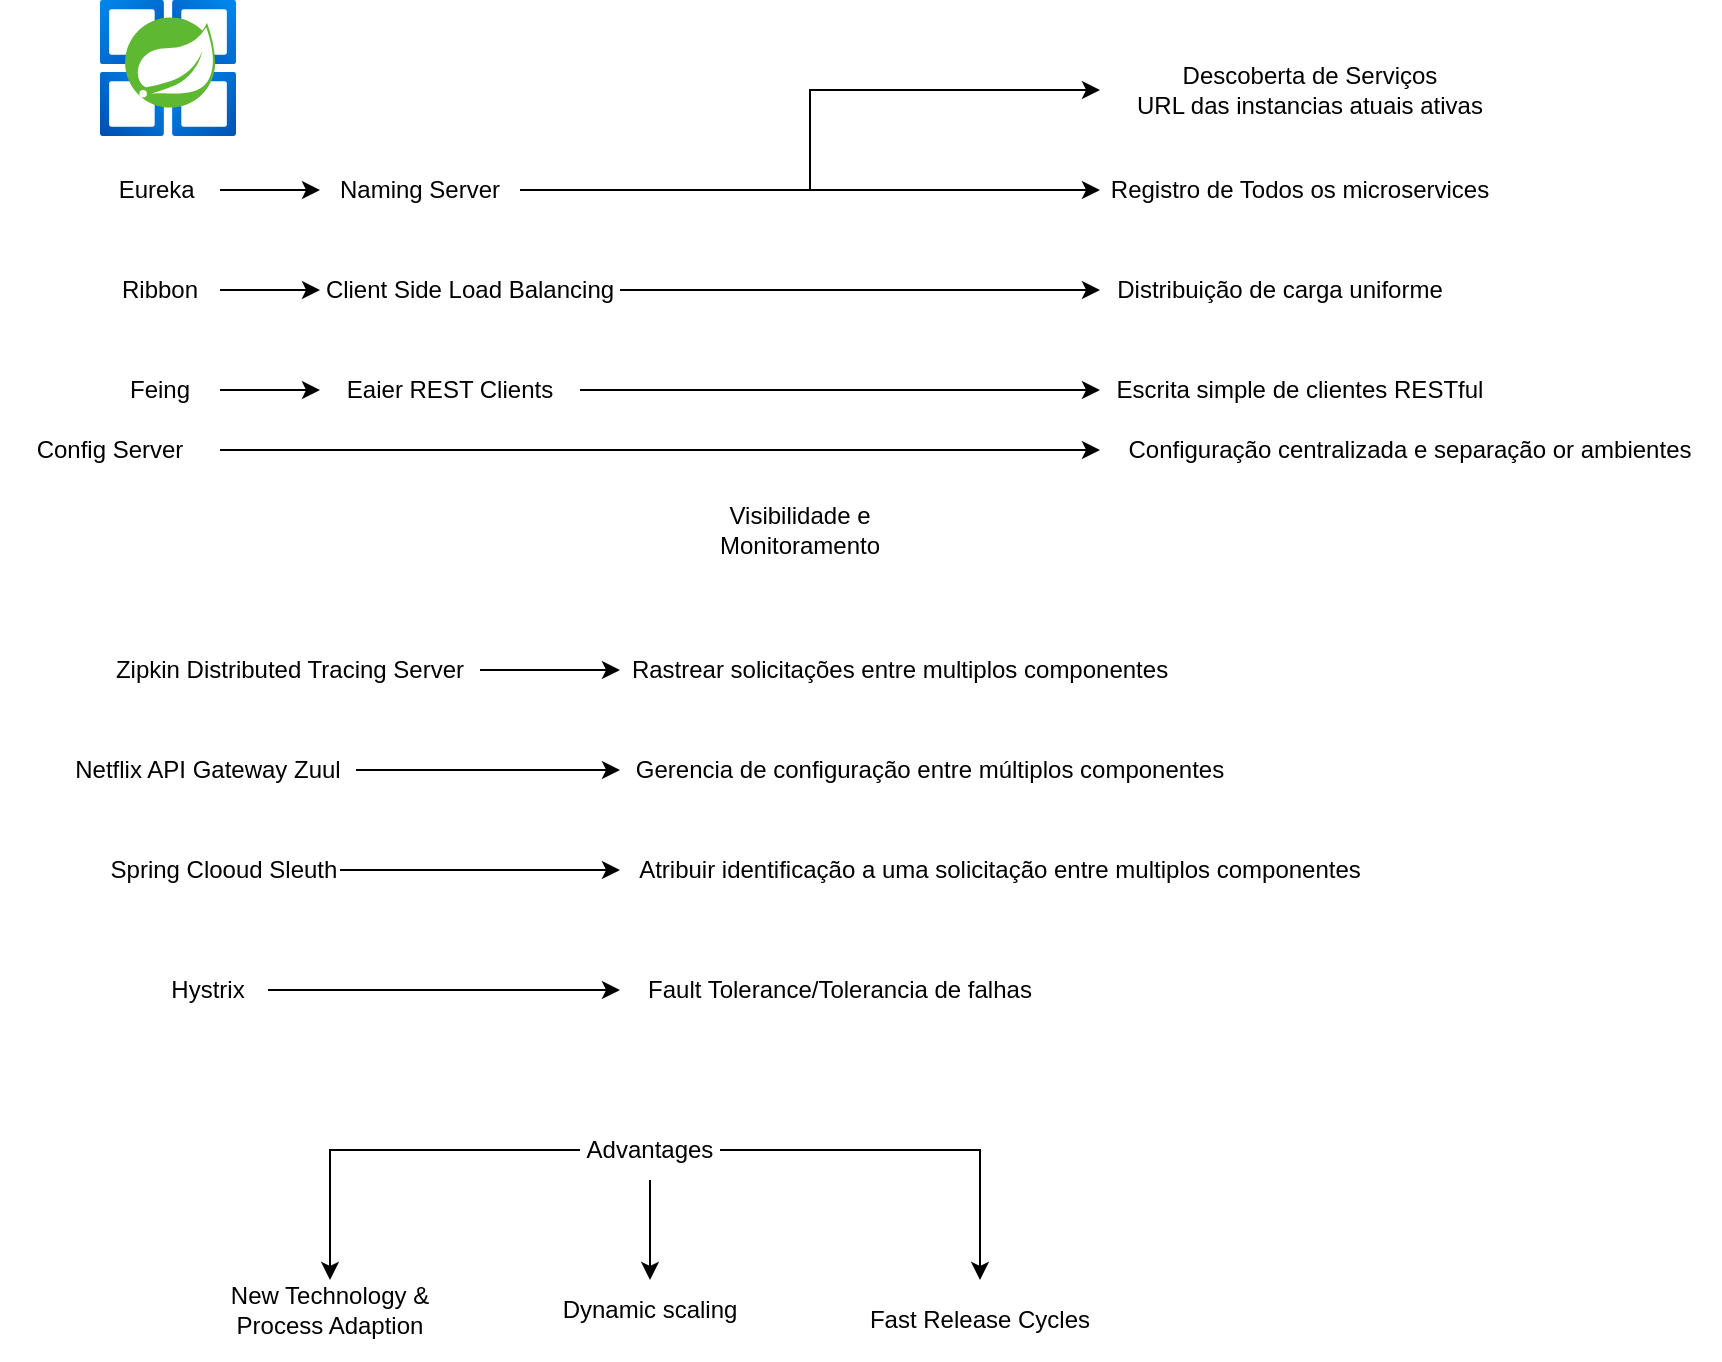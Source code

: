 <mxfile version="20.7.4" type="device" pages="2"><diagram id="f106602c-feb2-e66a-4537-3a34d633f6aa" name="overview arquiteture"><mxGraphModel dx="1917" dy="1619" grid="1" gridSize="10" guides="1" tooltips="1" connect="1" arrows="1" fold="1" page="1" pageScale="1" pageWidth="1169" pageHeight="827" background="none" math="0" shadow="0"><root><mxCell id="0"/><mxCell id="1" parent="0"/><mxCell id="9VHmjxC70F7D5mvdiXAL-785" value="" style="aspect=fixed;html=1;points=[];align=center;image;fontSize=12;image=img/lib/azure2/compute/Azure_Spring_Cloud.svg;" vertex="1" parent="1"><mxGeometry x="210" y="-30" width="68" height="68" as="geometry"/></mxCell><mxCell id="9VHmjxC70F7D5mvdiXAL-794" style="edgeStyle=orthogonalEdgeStyle;rounded=0;orthogonalLoop=1;jettySize=auto;html=1;" edge="1" parent="1" source="9VHmjxC70F7D5mvdiXAL-786" target="9VHmjxC70F7D5mvdiXAL-787"><mxGeometry relative="1" as="geometry"/></mxCell><mxCell id="9VHmjxC70F7D5mvdiXAL-786" value="Eureka&amp;nbsp;" style="text;html=1;strokeColor=none;fillColor=none;align=center;verticalAlign=middle;whiteSpace=wrap;rounded=0;" vertex="1" parent="1"><mxGeometry x="210" y="50" width="60" height="30" as="geometry"/></mxCell><mxCell id="9VHmjxC70F7D5mvdiXAL-787" value="Naming Server" style="text;html=1;strokeColor=none;fillColor=none;align=center;verticalAlign=middle;whiteSpace=wrap;rounded=0;" vertex="1" parent="1"><mxGeometry x="320" y="50" width="100" height="30" as="geometry"/></mxCell><mxCell id="9VHmjxC70F7D5mvdiXAL-793" style="edgeStyle=orthogonalEdgeStyle;rounded=0;orthogonalLoop=1;jettySize=auto;html=1;" edge="1" parent="1" source="9VHmjxC70F7D5mvdiXAL-788" target="9VHmjxC70F7D5mvdiXAL-789"><mxGeometry relative="1" as="geometry"/></mxCell><mxCell id="9VHmjxC70F7D5mvdiXAL-788" value="Ribbon" style="text;html=1;strokeColor=none;fillColor=none;align=center;verticalAlign=middle;whiteSpace=wrap;rounded=0;" vertex="1" parent="1"><mxGeometry x="210" y="100" width="60" height="30" as="geometry"/></mxCell><mxCell id="9VHmjxC70F7D5mvdiXAL-802" style="edgeStyle=orthogonalEdgeStyle;rounded=0;orthogonalLoop=1;jettySize=auto;html=1;" edge="1" parent="1" source="9VHmjxC70F7D5mvdiXAL-789" target="9VHmjxC70F7D5mvdiXAL-801"><mxGeometry relative="1" as="geometry"/></mxCell><mxCell id="9VHmjxC70F7D5mvdiXAL-789" value="Client Side Load Balancing" style="text;html=1;strokeColor=none;fillColor=none;align=center;verticalAlign=middle;whiteSpace=wrap;rounded=0;" vertex="1" parent="1"><mxGeometry x="320" y="100" width="150" height="30" as="geometry"/></mxCell><mxCell id="9VHmjxC70F7D5mvdiXAL-792" style="edgeStyle=orthogonalEdgeStyle;rounded=0;orthogonalLoop=1;jettySize=auto;html=1;" edge="1" parent="1" source="9VHmjxC70F7D5mvdiXAL-790" target="9VHmjxC70F7D5mvdiXAL-791"><mxGeometry relative="1" as="geometry"/></mxCell><mxCell id="9VHmjxC70F7D5mvdiXAL-790" value="Feing" style="text;html=1;strokeColor=none;fillColor=none;align=center;verticalAlign=middle;whiteSpace=wrap;rounded=0;" vertex="1" parent="1"><mxGeometry x="210" y="150" width="60" height="30" as="geometry"/></mxCell><mxCell id="9VHmjxC70F7D5mvdiXAL-804" style="edgeStyle=orthogonalEdgeStyle;rounded=0;orthogonalLoop=1;jettySize=auto;html=1;" edge="1" parent="1" source="9VHmjxC70F7D5mvdiXAL-791" target="9VHmjxC70F7D5mvdiXAL-803"><mxGeometry relative="1" as="geometry"/></mxCell><mxCell id="9VHmjxC70F7D5mvdiXAL-791" value="Eaier REST Clients" style="text;html=1;strokeColor=none;fillColor=none;align=center;verticalAlign=middle;whiteSpace=wrap;rounded=0;" vertex="1" parent="1"><mxGeometry x="320" y="150" width="130" height="30" as="geometry"/></mxCell><mxCell id="9VHmjxC70F7D5mvdiXAL-799" style="edgeStyle=orthogonalEdgeStyle;rounded=0;orthogonalLoop=1;jettySize=auto;html=1;exitX=1;exitY=0.5;exitDx=0;exitDy=0;" edge="1" parent="1" source="9VHmjxC70F7D5mvdiXAL-787" target="9VHmjxC70F7D5mvdiXAL-797"><mxGeometry relative="1" as="geometry"><mxPoint x="600" y="65" as="sourcePoint"/></mxGeometry></mxCell><mxCell id="9VHmjxC70F7D5mvdiXAL-800" style="edgeStyle=orthogonalEdgeStyle;rounded=0;orthogonalLoop=1;jettySize=auto;html=1;entryX=0;entryY=0.5;entryDx=0;entryDy=0;exitX=1;exitY=0.5;exitDx=0;exitDy=0;" edge="1" parent="1" source="9VHmjxC70F7D5mvdiXAL-787" target="9VHmjxC70F7D5mvdiXAL-798"><mxGeometry relative="1" as="geometry"><mxPoint x="600" y="65" as="sourcePoint"/></mxGeometry></mxCell><mxCell id="9VHmjxC70F7D5mvdiXAL-797" value="Registro de Todos os microservices" style="text;html=1;strokeColor=none;fillColor=none;align=center;verticalAlign=middle;whiteSpace=wrap;rounded=0;" vertex="1" parent="1"><mxGeometry x="710" y="50" width="200" height="30" as="geometry"/></mxCell><mxCell id="9VHmjxC70F7D5mvdiXAL-798" value="Descoberta de Serviços&lt;br&gt;URL das instancias atuais ativas" style="text;html=1;strokeColor=none;fillColor=none;align=center;verticalAlign=middle;whiteSpace=wrap;rounded=0;" vertex="1" parent="1"><mxGeometry x="710" width="210" height="30" as="geometry"/></mxCell><mxCell id="9VHmjxC70F7D5mvdiXAL-801" value="Distribuição de carga uniforme" style="text;html=1;strokeColor=none;fillColor=none;align=center;verticalAlign=middle;whiteSpace=wrap;rounded=0;" vertex="1" parent="1"><mxGeometry x="710" y="100" width="180" height="30" as="geometry"/></mxCell><mxCell id="9VHmjxC70F7D5mvdiXAL-803" value="Escrita simple de clientes RESTful" style="text;html=1;strokeColor=none;fillColor=none;align=center;verticalAlign=middle;whiteSpace=wrap;rounded=0;" vertex="1" parent="1"><mxGeometry x="710" y="150" width="200" height="30" as="geometry"/></mxCell><mxCell id="9VHmjxC70F7D5mvdiXAL-805" value="Visibilidade e Monitoramento" style="text;html=1;strokeColor=none;fillColor=none;align=center;verticalAlign=middle;whiteSpace=wrap;rounded=0;" vertex="1" parent="1"><mxGeometry x="530" y="220" width="60" height="30" as="geometry"/></mxCell><mxCell id="9VHmjxC70F7D5mvdiXAL-812" style="edgeStyle=orthogonalEdgeStyle;rounded=0;orthogonalLoop=1;jettySize=auto;html=1;entryX=0;entryY=0.5;entryDx=0;entryDy=0;" edge="1" parent="1" source="9VHmjxC70F7D5mvdiXAL-806" target="9VHmjxC70F7D5mvdiXAL-811"><mxGeometry relative="1" as="geometry"/></mxCell><mxCell id="9VHmjxC70F7D5mvdiXAL-806" value="Zipkin Distributed Tracing Server" style="text;html=1;strokeColor=none;fillColor=none;align=center;verticalAlign=middle;whiteSpace=wrap;rounded=0;" vertex="1" parent="1"><mxGeometry x="210" y="290" width="190" height="30" as="geometry"/></mxCell><mxCell id="9VHmjxC70F7D5mvdiXAL-814" style="edgeStyle=orthogonalEdgeStyle;rounded=0;orthogonalLoop=1;jettySize=auto;html=1;entryX=0;entryY=0.5;entryDx=0;entryDy=0;" edge="1" parent="1" source="9VHmjxC70F7D5mvdiXAL-807" target="9VHmjxC70F7D5mvdiXAL-813"><mxGeometry relative="1" as="geometry"/></mxCell><mxCell id="9VHmjxC70F7D5mvdiXAL-807" value="Netflix API Gateway Zuul" style="text;html=1;strokeColor=none;fillColor=none;align=center;verticalAlign=middle;whiteSpace=wrap;rounded=0;" vertex="1" parent="1"><mxGeometry x="190" y="340" width="148" height="30" as="geometry"/></mxCell><mxCell id="9VHmjxC70F7D5mvdiXAL-810" style="edgeStyle=orthogonalEdgeStyle;rounded=0;orthogonalLoop=1;jettySize=auto;html=1;entryX=0;entryY=0.5;entryDx=0;entryDy=0;" edge="1" parent="1" source="9VHmjxC70F7D5mvdiXAL-808" target="9VHmjxC70F7D5mvdiXAL-809"><mxGeometry relative="1" as="geometry"/></mxCell><mxCell id="9VHmjxC70F7D5mvdiXAL-808" value="Spring Clooud Sleuth" style="text;html=1;strokeColor=none;fillColor=none;align=center;verticalAlign=middle;whiteSpace=wrap;rounded=0;" vertex="1" parent="1"><mxGeometry x="214" y="390" width="116" height="30" as="geometry"/></mxCell><mxCell id="9VHmjxC70F7D5mvdiXAL-809" value="Atribuir identificação a uma solicitação entre multiplos componentes" style="text;html=1;strokeColor=none;fillColor=none;align=center;verticalAlign=middle;whiteSpace=wrap;rounded=0;" vertex="1" parent="1"><mxGeometry x="470" y="390" width="380" height="30" as="geometry"/></mxCell><mxCell id="9VHmjxC70F7D5mvdiXAL-811" value="Rastrear solicitações entre multiplos componentes" style="text;html=1;strokeColor=none;fillColor=none;align=center;verticalAlign=middle;whiteSpace=wrap;rounded=0;" vertex="1" parent="1"><mxGeometry x="470" y="290" width="280" height="30" as="geometry"/></mxCell><mxCell id="9VHmjxC70F7D5mvdiXAL-813" value="Gerencia de configuração entre múltiplos componentes" style="text;html=1;strokeColor=none;fillColor=none;align=center;verticalAlign=middle;whiteSpace=wrap;rounded=0;" vertex="1" parent="1"><mxGeometry x="470" y="340" width="310" height="30" as="geometry"/></mxCell><mxCell id="9VHmjxC70F7D5mvdiXAL-817" style="edgeStyle=orthogonalEdgeStyle;rounded=0;orthogonalLoop=1;jettySize=auto;html=1;entryX=0;entryY=0.5;entryDx=0;entryDy=0;" edge="1" parent="1" source="9VHmjxC70F7D5mvdiXAL-815" target="9VHmjxC70F7D5mvdiXAL-816"><mxGeometry relative="1" as="geometry"/></mxCell><mxCell id="9VHmjxC70F7D5mvdiXAL-815" value="Hystrix" style="text;html=1;strokeColor=none;fillColor=none;align=center;verticalAlign=middle;whiteSpace=wrap;rounded=0;" vertex="1" parent="1"><mxGeometry x="234" y="450" width="60" height="30" as="geometry"/></mxCell><mxCell id="9VHmjxC70F7D5mvdiXAL-816" value="Fault Tolerance/Tolerancia de falhas" style="text;html=1;strokeColor=none;fillColor=none;align=center;verticalAlign=middle;whiteSpace=wrap;rounded=0;" vertex="1" parent="1"><mxGeometry x="470" y="450" width="220" height="30" as="geometry"/></mxCell><mxCell id="9VHmjxC70F7D5mvdiXAL-821" style="edgeStyle=orthogonalEdgeStyle;rounded=0;orthogonalLoop=1;jettySize=auto;html=1;exitX=0;exitY=0.5;exitDx=0;exitDy=0;" edge="1" parent="1" source="9VHmjxC70F7D5mvdiXAL-818" target="9VHmjxC70F7D5mvdiXAL-819"><mxGeometry relative="1" as="geometry"/></mxCell><mxCell id="9VHmjxC70F7D5mvdiXAL-822" style="edgeStyle=orthogonalEdgeStyle;rounded=0;orthogonalLoop=1;jettySize=auto;html=1;entryX=0.5;entryY=0;entryDx=0;entryDy=0;" edge="1" parent="1" source="9VHmjxC70F7D5mvdiXAL-818" target="9VHmjxC70F7D5mvdiXAL-820"><mxGeometry relative="1" as="geometry"/></mxCell><mxCell id="9VHmjxC70F7D5mvdiXAL-824" style="edgeStyle=orthogonalEdgeStyle;rounded=0;orthogonalLoop=1;jettySize=auto;html=1;entryX=0.5;entryY=0;entryDx=0;entryDy=0;" edge="1" parent="1" source="9VHmjxC70F7D5mvdiXAL-818" target="9VHmjxC70F7D5mvdiXAL-823"><mxGeometry relative="1" as="geometry"><mxPoint x="620" y="600" as="targetPoint"/></mxGeometry></mxCell><mxCell id="9VHmjxC70F7D5mvdiXAL-818" value="Advantages" style="text;html=1;strokeColor=none;fillColor=none;align=center;verticalAlign=middle;whiteSpace=wrap;rounded=0;" vertex="1" parent="1"><mxGeometry x="450" y="530" width="70" height="30" as="geometry"/></mxCell><mxCell id="9VHmjxC70F7D5mvdiXAL-819" value="New Technology &amp;amp; Process Adaption" style="text;html=1;strokeColor=none;fillColor=none;align=center;verticalAlign=middle;whiteSpace=wrap;rounded=0;" vertex="1" parent="1"><mxGeometry x="270" y="610" width="110" height="30" as="geometry"/></mxCell><mxCell id="9VHmjxC70F7D5mvdiXAL-820" value="Dynamic scaling" style="text;html=1;strokeColor=none;fillColor=none;align=center;verticalAlign=middle;whiteSpace=wrap;rounded=0;" vertex="1" parent="1"><mxGeometry x="440" y="610" width="90" height="30" as="geometry"/></mxCell><mxCell id="9VHmjxC70F7D5mvdiXAL-823" value="Fast Release Cycles" style="text;html=1;strokeColor=none;fillColor=none;align=center;verticalAlign=middle;whiteSpace=wrap;rounded=0;" vertex="1" parent="1"><mxGeometry x="590" y="610" width="120" height="40" as="geometry"/></mxCell><mxCell id="lUErhPNGJZTrUty5F9d6-3" style="edgeStyle=orthogonalEdgeStyle;rounded=0;orthogonalLoop=1;jettySize=auto;html=1;" edge="1" parent="1" source="lUErhPNGJZTrUty5F9d6-1" target="lUErhPNGJZTrUty5F9d6-2"><mxGeometry relative="1" as="geometry"/></mxCell><mxCell id="lUErhPNGJZTrUty5F9d6-1" value="Config Server" style="text;html=1;strokeColor=none;fillColor=none;align=center;verticalAlign=middle;whiteSpace=wrap;rounded=0;" vertex="1" parent="1"><mxGeometry x="160" y="180" width="110" height="30" as="geometry"/></mxCell><mxCell id="lUErhPNGJZTrUty5F9d6-2" value="Configuração centralizada e separação or ambientes" style="text;html=1;strokeColor=none;fillColor=none;align=center;verticalAlign=middle;whiteSpace=wrap;rounded=0;" vertex="1" parent="1"><mxGeometry x="710" y="180" width="310" height="30" as="geometry"/></mxCell></root></mxGraphModel></diagram><diagram id="cOjtO4_vmcEXJ4KAQqC4" name="Página-2"><mxGraphModel dx="1035" dy="1701" grid="1" gridSize="10" guides="1" tooltips="1" connect="1" arrows="1" fold="1" page="1" pageScale="1" pageWidth="827" pageHeight="1169" math="0" shadow="0"><root><mxCell id="0"/><mxCell id="1" parent="0"/><mxCell id="4YxKM2yHeXMJnqWu4Gh1-1" value="Limite Service" style="text;html=1;strokeColor=none;fillColor=none;align=center;verticalAlign=middle;whiteSpace=wrap;rounded=0;" vertex="1" parent="1"><mxGeometry x="30" y="30" width="130" height="30" as="geometry"/></mxCell><mxCell id="4YxKM2yHeXMJnqWu4Gh1-2" value="Spring Cloud Config Service" style="text;html=1;strokeColor=none;fillColor=none;align=center;verticalAlign=middle;whiteSpace=wrap;rounded=0;" vertex="1" parent="1"><mxGeometry x="20" y="90" width="170" height="30" as="geometry"/></mxCell><mxCell id="4YxKM2yHeXMJnqWu4Gh1-3" value="Currency Exchange Service" style="text;html=1;strokeColor=none;fillColor=none;align=center;verticalAlign=middle;whiteSpace=wrap;rounded=0;" vertex="1" parent="1"><mxGeometry x="27.5" y="150" width="155" height="30" as="geometry"/></mxCell><mxCell id="4YxKM2yHeXMJnqWu4Gh1-4" value="Currency Conversion Service" style="text;html=1;strokeColor=none;fillColor=none;align=center;verticalAlign=middle;whiteSpace=wrap;rounded=0;" vertex="1" parent="1"><mxGeometry x="17.5" y="210" width="165" height="30" as="geometry"/></mxCell><mxCell id="4YxKM2yHeXMJnqWu4Gh1-5" value="Netflix Eureka Naming Server" style="text;html=1;strokeColor=none;fillColor=none;align=center;verticalAlign=middle;whiteSpace=wrap;rounded=0;" vertex="1" parent="1"><mxGeometry x="15" y="270" width="170" height="30" as="geometry"/></mxCell><mxCell id="4YxKM2yHeXMJnqWu4Gh1-6" value="Netflix Zuul API Gateway Server" style="text;html=1;strokeColor=none;fillColor=none;align=center;verticalAlign=middle;whiteSpace=wrap;rounded=0;" vertex="1" parent="1"><mxGeometry x="10" y="320" width="175" height="30" as="geometry"/></mxCell><mxCell id="4YxKM2yHeXMJnqWu4Gh1-7" value="Zipkin Distributed Tracing Server" style="text;html=1;strokeColor=none;fillColor=none;align=center;verticalAlign=middle;whiteSpace=wrap;rounded=0;" vertex="1" parent="1"><mxGeometry x="7.5" y="370" width="185" height="30" as="geometry"/></mxCell><mxCell id="4YxKM2yHeXMJnqWu4Gh1-8" value="&lt;b&gt;Application&lt;/b&gt;" style="text;html=1;strokeColor=none;fillColor=none;align=center;verticalAlign=middle;whiteSpace=wrap;rounded=0;" vertex="1" parent="1"><mxGeometry x="67.5" y="-30" width="60" height="30" as="geometry"/></mxCell><mxCell id="4YxKM2yHeXMJnqWu4Gh1-9" value="&lt;b&gt;Port&lt;/b&gt;" style="text;html=1;strokeColor=none;fillColor=none;align=center;verticalAlign=middle;whiteSpace=wrap;rounded=0;" vertex="1" parent="1"><mxGeometry x="310" y="-30" width="60" height="30" as="geometry"/></mxCell><mxCell id="4YxKM2yHeXMJnqWu4Gh1-10" value="8080, 8081, ..." style="text;html=1;strokeColor=none;fillColor=none;align=center;verticalAlign=middle;whiteSpace=wrap;rounded=0;" vertex="1" parent="1"><mxGeometry x="275" y="30" width="130" height="30" as="geometry"/></mxCell><mxCell id="4YxKM2yHeXMJnqWu4Gh1-11" value="8888" style="text;html=1;strokeColor=none;fillColor=none;align=center;verticalAlign=middle;whiteSpace=wrap;rounded=0;" vertex="1" parent="1"><mxGeometry x="260" y="90" width="130" height="30" as="geometry"/></mxCell><mxCell id="4YxKM2yHeXMJnqWu4Gh1-12" value="8100, 8101, 8102, ..." style="text;html=1;strokeColor=none;fillColor=none;align=center;verticalAlign=middle;whiteSpace=wrap;rounded=0;" vertex="1" parent="1"><mxGeometry x="275" y="220" width="130" height="30" as="geometry"/></mxCell><mxCell id="4YxKM2yHeXMJnqWu4Gh1-13" value="8761" style="text;html=1;strokeColor=none;fillColor=none;align=center;verticalAlign=middle;whiteSpace=wrap;rounded=0;" vertex="1" parent="1"><mxGeometry x="275" y="270" width="130" height="30" as="geometry"/></mxCell><mxCell id="4YxKM2yHeXMJnqWu4Gh1-14" value="8765" style="text;html=1;strokeColor=none;fillColor=none;align=center;verticalAlign=middle;whiteSpace=wrap;rounded=0;" vertex="1" parent="1"><mxGeometry x="270" y="320" width="130" height="30" as="geometry"/></mxCell><mxCell id="4YxKM2yHeXMJnqWu4Gh1-15" value="9411" style="text;html=1;strokeColor=none;fillColor=none;align=center;verticalAlign=middle;whiteSpace=wrap;rounded=0;" vertex="1" parent="1"><mxGeometry x="275" y="370" width="130" height="30" as="geometry"/></mxCell><mxCell id="4YxKM2yHeXMJnqWu4Gh1-16" value="8000, 8001, 8002, ..." style="text;html=1;strokeColor=none;fillColor=none;align=center;verticalAlign=middle;whiteSpace=wrap;rounded=0;" vertex="1" parent="1"><mxGeometry x="275" y="160" width="130" height="30" as="geometry"/></mxCell></root></mxGraphModel></diagram></mxfile>